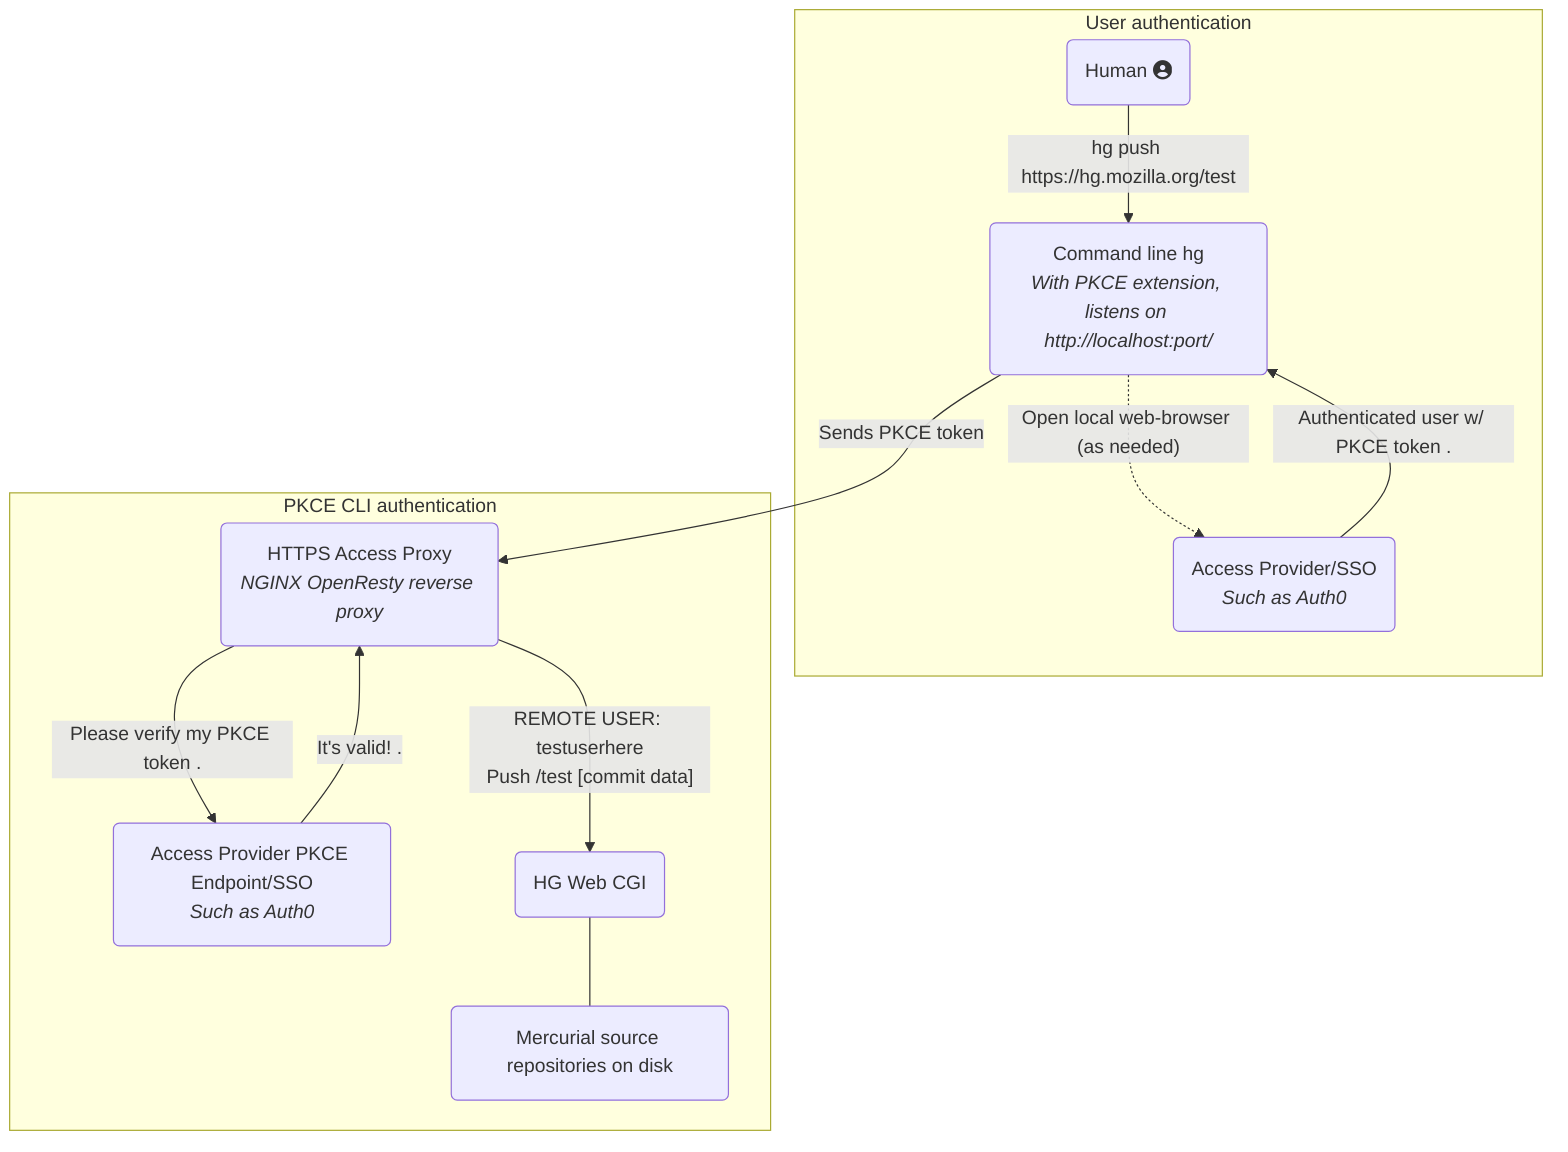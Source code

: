 graph TD
H(Human fa:fa-user-circle)
CLI(Command line hg<br><em>With PKCE extension, listens on http://localhost:port/</em>)
AP(HTTPS Access Proxy<br><em>NGINX OpenResty reverse proxy</em>)
AProvider(Access Provider/SSO<br><em>Such as Auth0</em>)
PKCE(Access Provider PKCE Endpoint/SSO<br><em>Such as Auth0</em>)
HG(HG Web CGI)
HGFS(Mercurial source repositories on disk)

subgraph User authentication
H--hg push https://hg.mozilla.org/test-->CLI
CLI-."Open local web-browser (as needed)".->AProvider
AProvider--"Authenticated user w/ PKCE token ."-->CLI
end

subgraph PKCE CLI authentication
CLI--Sends PKCE token-->AP
AP--"Please verify my PKCE token ."-->PKCE
PKCE--"It's valid! ."-->AP
AP--"REMOTE USER: testuserhere<br>Push /test [commit data]"-->HG
HG---HGFS
end